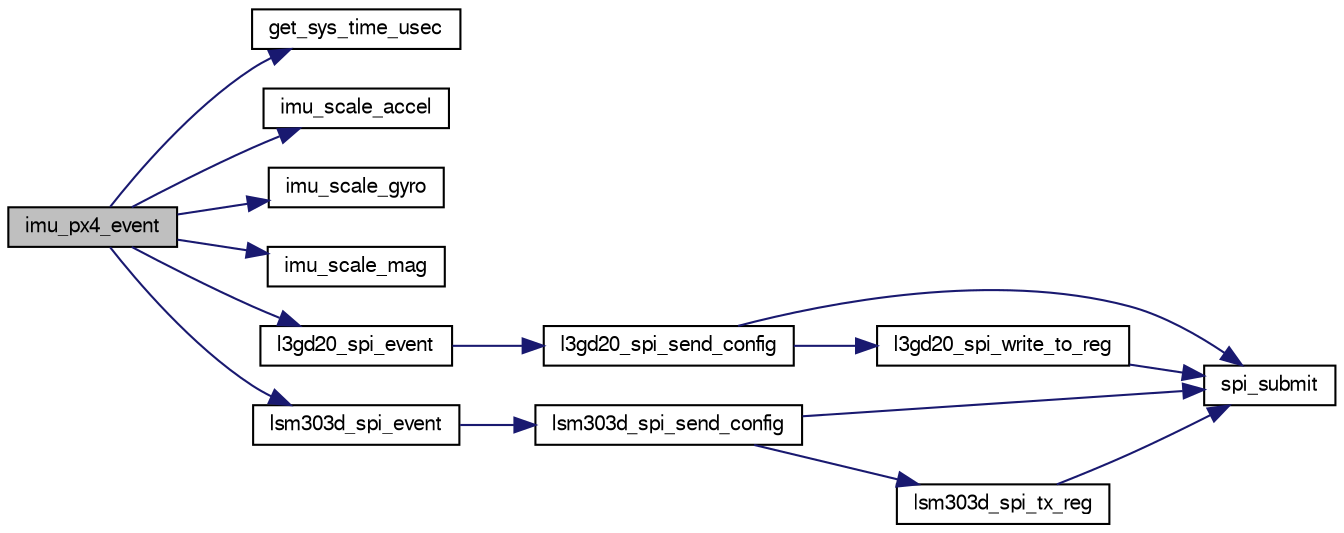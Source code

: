 digraph "imu_px4_event"
{
  edge [fontname="FreeSans",fontsize="10",labelfontname="FreeSans",labelfontsize="10"];
  node [fontname="FreeSans",fontsize="10",shape=record];
  rankdir="LR";
  Node1 [label="imu_px4_event",height=0.2,width=0.4,color="black", fillcolor="grey75", style="filled", fontcolor="black"];
  Node1 -> Node2 [color="midnightblue",fontsize="10",style="solid",fontname="FreeSans"];
  Node2 [label="get_sys_time_usec",height=0.2,width=0.4,color="black", fillcolor="white", style="filled",URL="$chibios_2mcu__periph_2sys__time__arch_8c.html#a7ddfef1f78a56c6b4c4c536b5d670bfb",tooltip="Get the time in microseconds since startup. "];
  Node1 -> Node3 [color="midnightblue",fontsize="10",style="solid",fontname="FreeSans"];
  Node3 [label="imu_scale_accel",height=0.2,width=0.4,color="black", fillcolor="white", style="filled",URL="$ahrs__gx3_8c.html#a34a2e1e2b450191b8ab1e849239810b2"];
  Node1 -> Node4 [color="midnightblue",fontsize="10",style="solid",fontname="FreeSans"];
  Node4 [label="imu_scale_gyro",height=0.2,width=0.4,color="black", fillcolor="white", style="filled",URL="$ahrs__gx3_8c.html#a8d63b0a61c8ffe88dd15b40843b1ae1d"];
  Node1 -> Node5 [color="midnightblue",fontsize="10",style="solid",fontname="FreeSans"];
  Node5 [label="imu_scale_mag",height=0.2,width=0.4,color="black", fillcolor="white", style="filled",URL="$ahrs__gx3_8c.html#a6ca6c7f78fab9df37eb980d2b4d1b3a9"];
  Node1 -> Node6 [color="midnightblue",fontsize="10",style="solid",fontname="FreeSans"];
  Node6 [label="l3gd20_spi_event",height=0.2,width=0.4,color="black", fillcolor="white", style="filled",URL="$l3gd20__spi_8c.html#a50685decd3b79232d66b5ac4867d3214"];
  Node6 -> Node7 [color="midnightblue",fontsize="10",style="solid",fontname="FreeSans"];
  Node7 [label="l3gd20_spi_send_config",height=0.2,width=0.4,color="black", fillcolor="white", style="filled",URL="$l3gd20__spi_8c.html#a4a0ec290b0c95368ffc813212f7be9c9"];
  Node7 -> Node8 [color="midnightblue",fontsize="10",style="solid",fontname="FreeSans"];
  Node8 [label="spi_submit",height=0.2,width=0.4,color="black", fillcolor="white", style="filled",URL="$group__spi.html#ga5d383931766cb373ebad0b8bc26d439d",tooltip="Submit SPI transaction. "];
  Node7 -> Node9 [color="midnightblue",fontsize="10",style="solid",fontname="FreeSans"];
  Node9 [label="l3gd20_spi_write_to_reg",height=0.2,width=0.4,color="black", fillcolor="white", style="filled",URL="$l3gd20__spi_8c.html#ad7095e98c10bc5285b717b2d05b0566d"];
  Node9 -> Node8 [color="midnightblue",fontsize="10",style="solid",fontname="FreeSans"];
  Node1 -> Node10 [color="midnightblue",fontsize="10",style="solid",fontname="FreeSans"];
  Node10 [label="lsm303d_spi_event",height=0.2,width=0.4,color="black", fillcolor="white", style="filled",URL="$lsm303d__spi_8c.html#a0d41ccb49235645e81eeec35393565aa"];
  Node10 -> Node11 [color="midnightblue",fontsize="10",style="solid",fontname="FreeSans"];
  Node11 [label="lsm303d_spi_send_config",height=0.2,width=0.4,color="black", fillcolor="white", style="filled",URL="$lsm303d__spi_8c.html#a1be93459ab2d53ede186ce03f04c571a",tooltip="Configuration function called once before normal use. "];
  Node11 -> Node8 [color="midnightblue",fontsize="10",style="solid",fontname="FreeSans"];
  Node11 -> Node12 [color="midnightblue",fontsize="10",style="solid",fontname="FreeSans"];
  Node12 [label="lsm303d_spi_tx_reg",height=0.2,width=0.4,color="black", fillcolor="white", style="filled",URL="$lsm303d__spi_8c.html#a991dd99127cbae7c5800944f5167d5a4"];
  Node12 -> Node8 [color="midnightblue",fontsize="10",style="solid",fontname="FreeSans"];
}
